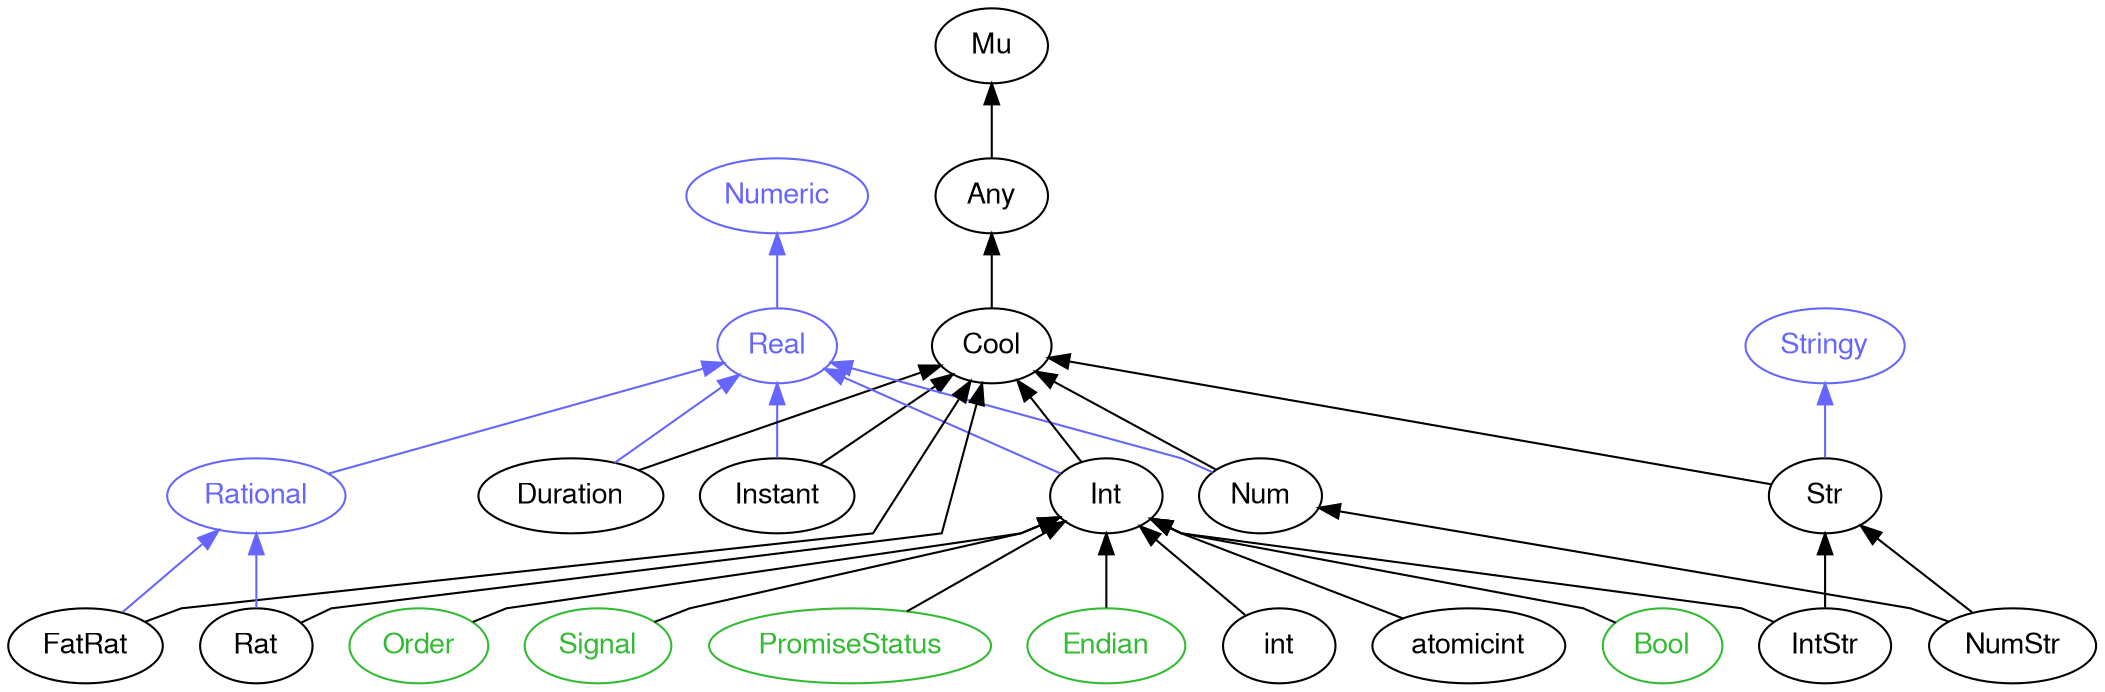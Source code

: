 digraph "perl6-type-graph" {
    rankdir=BT;
    splines=polyline;
    overlap=false; 
    // Types
    "Real" [color="#6666FF", fontcolor="#6666FF", href="/type/Real", fontname="FreeSans"];
    "Numeric" [color="#6666FF", fontcolor="#6666FF", href="/type/Numeric", fontname="FreeSans"];
    "Rational" [color="#6666FF", fontcolor="#6666FF", href="/type/Rational", fontname="FreeSans"];
    "Mu" [color="#000000", fontcolor="#000000", href="/type/Mu", fontname="FreeSans"];
    "Any" [color="#000000", fontcolor="#000000", href="/type/Any", fontname="FreeSans"];
    "Cool" [color="#000000", fontcolor="#000000", href="/type/Cool", fontname="FreeSans"];
    "Instant" [color="#000000", fontcolor="#000000", href="/type/Instant", fontname="FreeSans"];
    "Duration" [color="#000000", fontcolor="#000000", href="/type/Duration", fontname="FreeSans"];
    "Num" [color="#000000", fontcolor="#000000", href="/type/Num", fontname="FreeSans"];
    "Int" [color="#000000", fontcolor="#000000", href="/type/Int", fontname="FreeSans"];
    "Stringy" [color="#6666FF", fontcolor="#6666FF", href="/type/Stringy", fontname="FreeSans"];
    "Str" [color="#000000", fontcolor="#000000", href="/type/Str", fontname="FreeSans"];
    "NumStr" [color="#000000", fontcolor="#000000", href="/type/NumStr", fontname="FreeSans"];
    "Signal" [color="#33BB33", fontcolor="#33BB33", href="/type/Signal", fontname="FreeSans"];
    "PromiseStatus" [color="#33BB33", fontcolor="#33BB33", href="/type/PromiseStatus", fontname="FreeSans"];
    "Endian" [color="#33BB33", fontcolor="#33BB33", href="/type/Endian", fontname="FreeSans"];
    "int" [color="#000000", fontcolor="#000000", href="/type/int", fontname="FreeSans"];
    "atomicint" [color="#000000", fontcolor="#000000", href="/type/atomicint", fontname="FreeSans"];
    "Bool" [color="#33BB33", fontcolor="#33BB33", href="/type/Bool", fontname="FreeSans"];
    "IntStr" [color="#000000", fontcolor="#000000", href="/type/IntStr", fontname="FreeSans"];
    "Order" [color="#33BB33", fontcolor="#33BB33", href="/type/Order", fontname="FreeSans"];
    "FatRat" [color="#000000", fontcolor="#000000", href="/type/FatRat", fontname="FreeSans"];
    "Rat" [color="#000000", fontcolor="#000000", href="/type/Rat", fontname="FreeSans"];

    // Superclasses
    "Any" -> "Mu" [color="#000000"];
    "Cool" -> "Any" [color="#000000"];
    "Instant" -> "Cool" [color="#000000"];
    "Duration" -> "Cool" [color="#000000"];
    "Num" -> "Cool" [color="#000000"];
    "Int" -> "Cool" [color="#000000"];
    "Str" -> "Cool" [color="#000000"];
    "NumStr" -> "Num" [color="#000000"];
    "NumStr" -> "Str" [color="#000000"];
    "Signal" -> "Int" [color="#000000"];
    "PromiseStatus" -> "Int" [color="#000000"];
    "Endian" -> "Int" [color="#000000"];
    "int" -> "Int" [color="#000000"];
    "atomicint" -> "Int" [color="#000000"];
    "Bool" -> "Int" [color="#000000"];
    "IntStr" -> "Int" [color="#000000"];
    "IntStr" -> "Str" [color="#000000"];
    "Order" -> "Int" [color="#000000"];
    "FatRat" -> "Cool" [color="#000000"];
    "Rat" -> "Cool" [color="#000000"];

    // Roles
    "Real" -> "Numeric" [color="#6666FF"];
    "Rational" -> "Real" [color="#6666FF"];
    "Instant" -> "Real" [color="#6666FF"];
    "Duration" -> "Real" [color="#6666FF"];
    "Num" -> "Real" [color="#6666FF"];
    "Int" -> "Real" [color="#6666FF"];
    "Str" -> "Stringy" [color="#6666FF"];
    "FatRat" -> "Rational" [color="#6666FF"];
    "Rat" -> "Rational" [color="#6666FF"];
}
